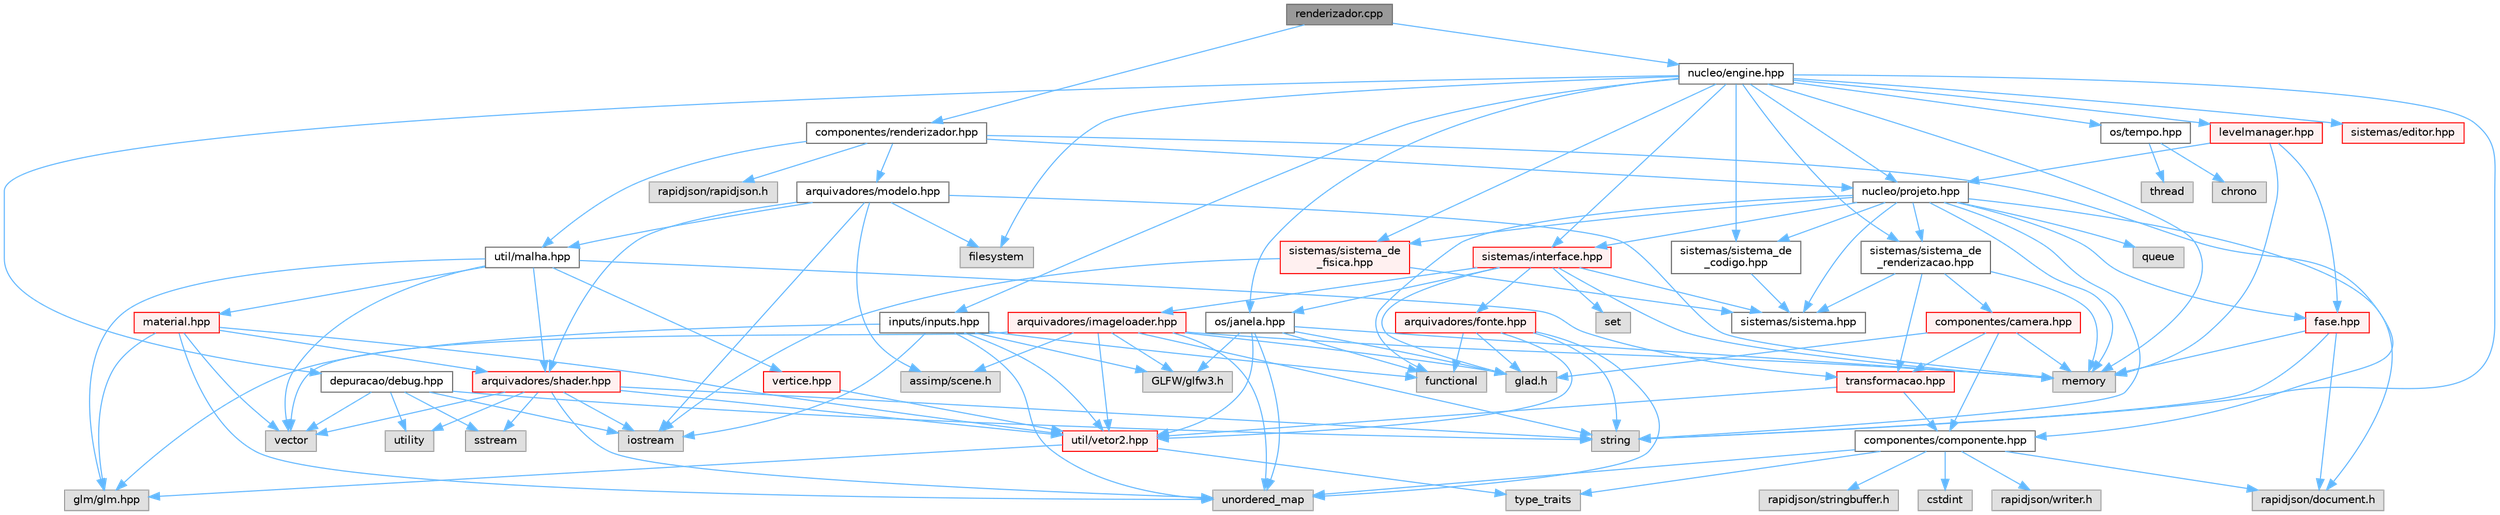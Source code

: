 digraph "renderizador.cpp"
{
 // LATEX_PDF_SIZE
  bgcolor="transparent";
  edge [fontname=Helvetica,fontsize=10,labelfontname=Helvetica,labelfontsize=10];
  node [fontname=Helvetica,fontsize=10,shape=box,height=0.2,width=0.4];
  Node1 [id="Node000001",label="renderizador.cpp",height=0.2,width=0.4,color="gray40", fillcolor="grey60", style="filled", fontcolor="black",tooltip=" "];
  Node1 -> Node2 [id="edge1_Node000001_Node000002",color="steelblue1",style="solid",tooltip=" "];
  Node2 [id="Node000002",label="componentes/renderizador.hpp",height=0.2,width=0.4,color="grey40", fillcolor="white", style="filled",URL="$renderizador_8hpp.html",tooltip=" "];
  Node2 -> Node3 [id="edge2_Node000002_Node000003",color="steelblue1",style="solid",tooltip=" "];
  Node3 [id="Node000003",label="rapidjson/rapidjson.h",height=0.2,width=0.4,color="grey60", fillcolor="#E0E0E0", style="filled",tooltip=" "];
  Node2 -> Node4 [id="edge3_Node000002_Node000004",color="steelblue1",style="solid",tooltip=" "];
  Node4 [id="Node000004",label="nucleo/projeto.hpp",height=0.2,width=0.4,color="grey40", fillcolor="white", style="filled",URL="$projeto_8hpp.html",tooltip="Classe projeto."];
  Node4 -> Node5 [id="edge4_Node000004_Node000005",color="steelblue1",style="solid",tooltip=" "];
  Node5 [id="Node000005",label="string",height=0.2,width=0.4,color="grey60", fillcolor="#E0E0E0", style="filled",tooltip=" "];
  Node4 -> Node6 [id="edge5_Node000004_Node000006",color="steelblue1",style="solid",tooltip=" "];
  Node6 [id="Node000006",label="queue",height=0.2,width=0.4,color="grey60", fillcolor="#E0E0E0", style="filled",tooltip=" "];
  Node4 -> Node7 [id="edge6_Node000004_Node000007",color="steelblue1",style="solid",tooltip=" "];
  Node7 [id="Node000007",label="functional",height=0.2,width=0.4,color="grey60", fillcolor="#E0E0E0", style="filled",tooltip=" "];
  Node4 -> Node8 [id="edge7_Node000004_Node000008",color="steelblue1",style="solid",tooltip=" "];
  Node8 [id="Node000008",label="rapidjson/document.h",height=0.2,width=0.4,color="grey60", fillcolor="#E0E0E0", style="filled",tooltip=" "];
  Node4 -> Node9 [id="edge8_Node000004_Node000009",color="steelblue1",style="solid",tooltip=" "];
  Node9 [id="Node000009",label="memory",height=0.2,width=0.4,color="grey60", fillcolor="#E0E0E0", style="filled",tooltip=" "];
  Node4 -> Node10 [id="edge9_Node000004_Node000010",color="steelblue1",style="solid",tooltip=" "];
  Node10 [id="Node000010",label="fase.hpp",height=0.2,width=0.4,color="red", fillcolor="#FFF0F0", style="filled",URL="$fase_8hpp_source.html",tooltip=" "];
  Node10 -> Node5 [id="edge10_Node000010_Node000005",color="steelblue1",style="solid",tooltip=" "];
  Node10 -> Node9 [id="edge11_Node000010_Node000009",color="steelblue1",style="solid",tooltip=" "];
  Node10 -> Node8 [id="edge12_Node000010_Node000008",color="steelblue1",style="solid",tooltip=" "];
  Node4 -> Node28 [id="edge13_Node000004_Node000028",color="steelblue1",style="solid",tooltip=" "];
  Node28 [id="Node000028",label="sistemas/sistema.hpp",height=0.2,width=0.4,color="grey40", fillcolor="white", style="filled",URL="$sistemas_2sistema_8hpp.html",tooltip=" "];
  Node4 -> Node29 [id="edge14_Node000004_Node000029",color="steelblue1",style="solid",tooltip=" "];
  Node29 [id="Node000029",label="sistemas/sistema_de\l_fisica.hpp",height=0.2,width=0.4,color="red", fillcolor="#FFF0F0", style="filled",URL="$sistema__de__fisica_8hpp.html",tooltip=" "];
  Node29 -> Node28 [id="edge15_Node000029_Node000028",color="steelblue1",style="solid",tooltip=" "];
  Node29 -> Node30 [id="edge16_Node000029_Node000030",color="steelblue1",style="solid",tooltip=" "];
  Node30 [id="Node000030",label="iostream",height=0.2,width=0.4,color="grey60", fillcolor="#E0E0E0", style="filled",tooltip=" "];
  Node4 -> Node32 [id="edge17_Node000004_Node000032",color="steelblue1",style="solid",tooltip=" "];
  Node32 [id="Node000032",label="sistemas/sistema_de\l_renderizacao.hpp",height=0.2,width=0.4,color="grey40", fillcolor="white", style="filled",URL="$sistema__de__renderizacao_8hpp.html",tooltip=" "];
  Node32 -> Node28 [id="edge18_Node000032_Node000028",color="steelblue1",style="solid",tooltip=" "];
  Node32 -> Node33 [id="edge19_Node000032_Node000033",color="steelblue1",style="solid",tooltip=" "];
  Node33 [id="Node000033",label="componentes/camera.hpp",height=0.2,width=0.4,color="red", fillcolor="#FFF0F0", style="filled",URL="$camera_8hpp_source.html",tooltip=" "];
  Node33 -> Node9 [id="edge20_Node000033_Node000009",color="steelblue1",style="solid",tooltip=" "];
  Node33 -> Node36 [id="edge21_Node000033_Node000036",color="steelblue1",style="solid",tooltip=" "];
  Node36 [id="Node000036",label="glad.h",height=0.2,width=0.4,color="grey60", fillcolor="#E0E0E0", style="filled",tooltip=" "];
  Node33 -> Node16 [id="edge22_Node000033_Node000016",color="steelblue1",style="solid",tooltip=" "];
  Node16 [id="Node000016",label="componentes/componente.hpp",height=0.2,width=0.4,color="grey40", fillcolor="white", style="filled",URL="$componente_8hpp.html",tooltip="Estrutura base para componetes."];
  Node16 -> Node12 [id="edge23_Node000016_Node000012",color="steelblue1",style="solid",tooltip=" "];
  Node12 [id="Node000012",label="unordered_map",height=0.2,width=0.4,color="grey60", fillcolor="#E0E0E0", style="filled",tooltip=" "];
  Node16 -> Node17 [id="edge24_Node000016_Node000017",color="steelblue1",style="solid",tooltip=" "];
  Node17 [id="Node000017",label="cstdint",height=0.2,width=0.4,color="grey60", fillcolor="#E0E0E0", style="filled",tooltip=" "];
  Node16 -> Node18 [id="edge25_Node000016_Node000018",color="steelblue1",style="solid",tooltip=" "];
  Node18 [id="Node000018",label="type_traits",height=0.2,width=0.4,color="grey60", fillcolor="#E0E0E0", style="filled",tooltip=" "];
  Node16 -> Node8 [id="edge26_Node000016_Node000008",color="steelblue1",style="solid",tooltip=" "];
  Node16 -> Node19 [id="edge27_Node000016_Node000019",color="steelblue1",style="solid",tooltip=" "];
  Node19 [id="Node000019",label="rapidjson/writer.h",height=0.2,width=0.4,color="grey60", fillcolor="#E0E0E0", style="filled",tooltip=" "];
  Node16 -> Node20 [id="edge28_Node000016_Node000020",color="steelblue1",style="solid",tooltip=" "];
  Node20 [id="Node000020",label="rapidjson/stringbuffer.h",height=0.2,width=0.4,color="grey60", fillcolor="#E0E0E0", style="filled",tooltip=" "];
  Node33 -> Node37 [id="edge29_Node000033_Node000037",color="steelblue1",style="solid",tooltip=" "];
  Node37 [id="Node000037",label="transformacao.hpp",height=0.2,width=0.4,color="red", fillcolor="#FFF0F0", style="filled",URL="$transformacao_8hpp.html",tooltip="Calcula a mtriz de modelo para um objeto 3d qualquer."];
  Node37 -> Node16 [id="edge30_Node000037_Node000016",color="steelblue1",style="solid",tooltip=" "];
  Node37 -> Node38 [id="edge31_Node000037_Node000038",color="steelblue1",style="solid",tooltip=" "];
  Node38 [id="Node000038",label="util/vetor2.hpp",height=0.2,width=0.4,color="red", fillcolor="#FFF0F0", style="filled",URL="$vetor2_8hpp.html",tooltip=" "];
  Node38 -> Node18 [id="edge32_Node000038_Node000018",color="steelblue1",style="solid",tooltip=" "];
  Node38 -> Node25 [id="edge33_Node000038_Node000025",color="steelblue1",style="solid",tooltip=" "];
  Node25 [id="Node000025",label="glm/glm.hpp",height=0.2,width=0.4,color="grey60", fillcolor="#E0E0E0", style="filled",tooltip=" "];
  Node32 -> Node37 [id="edge34_Node000032_Node000037",color="steelblue1",style="solid",tooltip=" "];
  Node32 -> Node9 [id="edge35_Node000032_Node000009",color="steelblue1",style="solid",tooltip=" "];
  Node4 -> Node61 [id="edge36_Node000004_Node000061",color="steelblue1",style="solid",tooltip=" "];
  Node61 [id="Node000061",label="sistemas/sistema_de\l_codigo.hpp",height=0.2,width=0.4,color="grey40", fillcolor="white", style="filled",URL="$sistema__de__codigo_8hpp.html",tooltip=" "];
  Node61 -> Node28 [id="edge37_Node000061_Node000028",color="steelblue1",style="solid",tooltip=" "];
  Node4 -> Node62 [id="edge38_Node000004_Node000062",color="steelblue1",style="solid",tooltip=" "];
  Node62 [id="Node000062",label="sistemas/interface.hpp",height=0.2,width=0.4,color="red", fillcolor="#FFF0F0", style="filled",URL="$interface_8hpp_source.html",tooltip=" "];
  Node62 -> Node36 [id="edge39_Node000062_Node000036",color="steelblue1",style="solid",tooltip=" "];
  Node62 -> Node9 [id="edge40_Node000062_Node000009",color="steelblue1",style="solid",tooltip=" "];
  Node62 -> Node63 [id="edge41_Node000062_Node000063",color="steelblue1",style="solid",tooltip=" "];
  Node63 [id="Node000063",label="set",height=0.2,width=0.4,color="grey60", fillcolor="#E0E0E0", style="filled",tooltip=" "];
  Node62 -> Node28 [id="edge42_Node000062_Node000028",color="steelblue1",style="solid",tooltip=" "];
  Node62 -> Node51 [id="edge43_Node000062_Node000051",color="steelblue1",style="solid",tooltip=" "];
  Node51 [id="Node000051",label="arquivadores/imageloader.hpp",height=0.2,width=0.4,color="red", fillcolor="#FFF0F0", style="filled",URL="$imageloader_8hpp.html",tooltip=" "];
  Node51 -> Node36 [id="edge44_Node000051_Node000036",color="steelblue1",style="solid",tooltip=" "];
  Node51 -> Node52 [id="edge45_Node000051_Node000052",color="steelblue1",style="solid",tooltip=" "];
  Node52 [id="Node000052",label="GLFW/glfw3.h",height=0.2,width=0.4,color="grey60", fillcolor="#E0E0E0", style="filled",tooltip=" "];
  Node51 -> Node5 [id="edge46_Node000051_Node000005",color="steelblue1",style="solid",tooltip=" "];
  Node51 -> Node12 [id="edge47_Node000051_Node000012",color="steelblue1",style="solid",tooltip=" "];
  Node51 -> Node54 [id="edge48_Node000051_Node000054",color="steelblue1",style="solid",tooltip=" "];
  Node54 [id="Node000054",label="assimp/scene.h",height=0.2,width=0.4,color="grey60", fillcolor="#E0E0E0", style="filled",tooltip=" "];
  Node51 -> Node49 [id="edge49_Node000051_Node000049",color="steelblue1",style="solid",tooltip=" "];
  Node49 [id="Node000049",label="vector",height=0.2,width=0.4,color="grey60", fillcolor="#E0E0E0", style="filled",tooltip=" "];
  Node51 -> Node9 [id="edge50_Node000051_Node000009",color="steelblue1",style="solid",tooltip=" "];
  Node51 -> Node38 [id="edge51_Node000051_Node000038",color="steelblue1",style="solid",tooltip=" "];
  Node62 -> Node64 [id="edge52_Node000062_Node000064",color="steelblue1",style="solid",tooltip=" "];
  Node64 [id="Node000064",label="arquivadores/fonte.hpp",height=0.2,width=0.4,color="red", fillcolor="#FFF0F0", style="filled",URL="$fonte_8hpp.html",tooltip=" "];
  Node64 -> Node36 [id="edge53_Node000064_Node000036",color="steelblue1",style="solid",tooltip=" "];
  Node64 -> Node5 [id="edge54_Node000064_Node000005",color="steelblue1",style="solid",tooltip=" "];
  Node64 -> Node12 [id="edge55_Node000064_Node000012",color="steelblue1",style="solid",tooltip=" "];
  Node64 -> Node38 [id="edge56_Node000064_Node000038",color="steelblue1",style="solid",tooltip=" "];
  Node64 -> Node7 [id="edge57_Node000064_Node000007",color="steelblue1",style="solid",tooltip=" "];
  Node62 -> Node74 [id="edge58_Node000062_Node000074",color="steelblue1",style="solid",tooltip=" "];
  Node74 [id="Node000074",label="os/janela.hpp",height=0.2,width=0.4,color="grey40", fillcolor="white", style="filled",URL="$janela_8hpp_source.html",tooltip=" "];
  Node74 -> Node7 [id="edge59_Node000074_Node000007",color="steelblue1",style="solid",tooltip=" "];
  Node74 -> Node9 [id="edge60_Node000074_Node000009",color="steelblue1",style="solid",tooltip=" "];
  Node74 -> Node12 [id="edge61_Node000074_Node000012",color="steelblue1",style="solid",tooltip=" "];
  Node74 -> Node36 [id="edge62_Node000074_Node000036",color="steelblue1",style="solid",tooltip=" "];
  Node74 -> Node52 [id="edge63_Node000074_Node000052",color="steelblue1",style="solid",tooltip=" "];
  Node74 -> Node38 [id="edge64_Node000074_Node000038",color="steelblue1",style="solid",tooltip=" "];
  Node2 -> Node57 [id="edge65_Node000002_Node000057",color="steelblue1",style="solid",tooltip=" "];
  Node57 [id="Node000057",label="util/malha.hpp",height=0.2,width=0.4,color="grey40", fillcolor="white", style="filled",URL="$malha_8hpp.html",tooltip=" "];
  Node57 -> Node49 [id="edge66_Node000057_Node000049",color="steelblue1",style="solid",tooltip=" "];
  Node57 -> Node25 [id="edge67_Node000057_Node000025",color="steelblue1",style="solid",tooltip=" "];
  Node57 -> Node58 [id="edge68_Node000057_Node000058",color="steelblue1",style="solid",tooltip=" "];
  Node58 [id="Node000058",label="material.hpp",height=0.2,width=0.4,color="red", fillcolor="#FFF0F0", style="filled",URL="$material_8hpp.html",tooltip=" "];
  Node58 -> Node12 [id="edge69_Node000058_Node000012",color="steelblue1",style="solid",tooltip=" "];
  Node58 -> Node49 [id="edge70_Node000058_Node000049",color="steelblue1",style="solid",tooltip=" "];
  Node58 -> Node46 [id="edge71_Node000058_Node000046",color="steelblue1",style="solid",tooltip=" "];
  Node46 [id="Node000046",label="arquivadores/shader.hpp",height=0.2,width=0.4,color="red", fillcolor="#FFF0F0", style="filled",URL="$shader_8hpp.html",tooltip="Gerencia os shaders GLSL."];
  Node46 -> Node5 [id="edge72_Node000046_Node000005",color="steelblue1",style="solid",tooltip=" "];
  Node46 -> Node48 [id="edge73_Node000046_Node000048",color="steelblue1",style="solid",tooltip=" "];
  Node48 [id="Node000048",label="sstream",height=0.2,width=0.4,color="grey60", fillcolor="#E0E0E0", style="filled",tooltip=" "];
  Node46 -> Node30 [id="edge74_Node000046_Node000030",color="steelblue1",style="solid",tooltip=" "];
  Node46 -> Node49 [id="edge75_Node000046_Node000049",color="steelblue1",style="solid",tooltip=" "];
  Node46 -> Node50 [id="edge76_Node000046_Node000050",color="steelblue1",style="solid",tooltip=" "];
  Node50 [id="Node000050",label="utility",height=0.2,width=0.4,color="grey60", fillcolor="#E0E0E0", style="filled",tooltip=" "];
  Node46 -> Node12 [id="edge77_Node000046_Node000012",color="steelblue1",style="solid",tooltip=" "];
  Node46 -> Node38 [id="edge78_Node000046_Node000038",color="steelblue1",style="solid",tooltip=" "];
  Node58 -> Node38 [id="edge79_Node000058_Node000038",color="steelblue1",style="solid",tooltip=" "];
  Node58 -> Node25 [id="edge80_Node000058_Node000025",color="steelblue1",style="solid",tooltip=" "];
  Node57 -> Node60 [id="edge81_Node000057_Node000060",color="steelblue1",style="solid",tooltip=" "];
  Node60 [id="Node000060",label="vertice.hpp",height=0.2,width=0.4,color="red", fillcolor="#FFF0F0", style="filled",URL="$vertice_8hpp.html",tooltip=" "];
  Node60 -> Node38 [id="edge82_Node000060_Node000038",color="steelblue1",style="solid",tooltip=" "];
  Node57 -> Node37 [id="edge83_Node000057_Node000037",color="steelblue1",style="solid",tooltip=" "];
  Node57 -> Node46 [id="edge84_Node000057_Node000046",color="steelblue1",style="solid",tooltip=" "];
  Node2 -> Node55 [id="edge85_Node000002_Node000055",color="steelblue1",style="solid",tooltip=" "];
  Node55 [id="Node000055",label="arquivadores/modelo.hpp",height=0.2,width=0.4,color="grey40", fillcolor="white", style="filled",URL="$modelo_8hpp_source.html",tooltip=" "];
  Node55 -> Node9 [id="edge86_Node000055_Node000009",color="steelblue1",style="solid",tooltip=" "];
  Node55 -> Node54 [id="edge87_Node000055_Node000054",color="steelblue1",style="solid",tooltip=" "];
  Node55 -> Node56 [id="edge88_Node000055_Node000056",color="steelblue1",style="solid",tooltip=" "];
  Node56 [id="Node000056",label="filesystem",height=0.2,width=0.4,color="grey60", fillcolor="#E0E0E0", style="filled",tooltip=" "];
  Node55 -> Node57 [id="edge89_Node000055_Node000057",color="steelblue1",style="solid",tooltip=" "];
  Node55 -> Node30 [id="edge90_Node000055_Node000030",color="steelblue1",style="solid",tooltip=" "];
  Node55 -> Node46 [id="edge91_Node000055_Node000046",color="steelblue1",style="solid",tooltip=" "];
  Node2 -> Node16 [id="edge92_Node000002_Node000016",color="steelblue1",style="solid",tooltip=" "];
  Node1 -> Node75 [id="edge93_Node000001_Node000075",color="steelblue1",style="solid",tooltip=" "];
  Node75 [id="Node000075",label="nucleo/engine.hpp",height=0.2,width=0.4,color="grey40", fillcolor="white", style="filled",URL="$engine_8hpp.html",tooltip=" "];
  Node75 -> Node5 [id="edge94_Node000075_Node000005",color="steelblue1",style="solid",tooltip=" "];
  Node75 -> Node9 [id="edge95_Node000075_Node000009",color="steelblue1",style="solid",tooltip=" "];
  Node75 -> Node56 [id="edge96_Node000075_Node000056",color="steelblue1",style="solid",tooltip=" "];
  Node75 -> Node76 [id="edge97_Node000075_Node000076",color="steelblue1",style="solid",tooltip=" "];
  Node76 [id="Node000076",label="depuracao/debug.hpp",height=0.2,width=0.4,color="grey40", fillcolor="white", style="filled",URL="$debug_8hpp.html",tooltip=" "];
  Node76 -> Node49 [id="edge98_Node000076_Node000049",color="steelblue1",style="solid",tooltip=" "];
  Node76 -> Node50 [id="edge99_Node000076_Node000050",color="steelblue1",style="solid",tooltip=" "];
  Node76 -> Node5 [id="edge100_Node000076_Node000005",color="steelblue1",style="solid",tooltip=" "];
  Node76 -> Node30 [id="edge101_Node000076_Node000030",color="steelblue1",style="solid",tooltip=" "];
  Node76 -> Node48 [id="edge102_Node000076_Node000048",color="steelblue1",style="solid",tooltip=" "];
  Node75 -> Node74 [id="edge103_Node000075_Node000074",color="steelblue1",style="solid",tooltip=" "];
  Node75 -> Node77 [id="edge104_Node000075_Node000077",color="steelblue1",style="solid",tooltip=" "];
  Node77 [id="Node000077",label="os/tempo.hpp",height=0.2,width=0.4,color="grey40", fillcolor="white", style="filled",URL="$tempo_8hpp.html",tooltip="Inicia e gerencia o tempo."];
  Node77 -> Node78 [id="edge105_Node000077_Node000078",color="steelblue1",style="solid",tooltip=" "];
  Node78 [id="Node000078",label="thread",height=0.2,width=0.4,color="grey60", fillcolor="#E0E0E0", style="filled",tooltip=" "];
  Node77 -> Node79 [id="edge106_Node000077_Node000079",color="steelblue1",style="solid",tooltip=" "];
  Node79 [id="Node000079",label="chrono",height=0.2,width=0.4,color="grey60", fillcolor="#E0E0E0", style="filled",tooltip=" "];
  Node75 -> Node67 [id="edge107_Node000075_Node000067",color="steelblue1",style="solid",tooltip=" "];
  Node67 [id="Node000067",label="inputs/inputs.hpp",height=0.2,width=0.4,color="grey40", fillcolor="white", style="filled",URL="$inputs_8hpp.html",tooltip=" "];
  Node67 -> Node52 [id="edge108_Node000067_Node000052",color="steelblue1",style="solid",tooltip=" "];
  Node67 -> Node30 [id="edge109_Node000067_Node000030",color="steelblue1",style="solid",tooltip=" "];
  Node67 -> Node12 [id="edge110_Node000067_Node000012",color="steelblue1",style="solid",tooltip=" "];
  Node67 -> Node7 [id="edge111_Node000067_Node000007",color="steelblue1",style="solid",tooltip=" "];
  Node67 -> Node25 [id="edge112_Node000067_Node000025",color="steelblue1",style="solid",tooltip=" "];
  Node67 -> Node38 [id="edge113_Node000067_Node000038",color="steelblue1",style="solid",tooltip=" "];
  Node75 -> Node32 [id="edge114_Node000075_Node000032",color="steelblue1",style="solid",tooltip=" "];
  Node75 -> Node62 [id="edge115_Node000075_Node000062",color="steelblue1",style="solid",tooltip=" "];
  Node75 -> Node61 [id="edge116_Node000075_Node000061",color="steelblue1",style="solid",tooltip=" "];
  Node75 -> Node29 [id="edge117_Node000075_Node000029",color="steelblue1",style="solid",tooltip=" "];
  Node75 -> Node80 [id="edge118_Node000075_Node000080",color="steelblue1",style="solid",tooltip=" "];
  Node80 [id="Node000080",label="levelmanager.hpp",height=0.2,width=0.4,color="red", fillcolor="#FFF0F0", style="filled",URL="$levelmanager_8hpp.html",tooltip="Gerencia as fases."];
  Node80 -> Node10 [id="edge119_Node000080_Node000010",color="steelblue1",style="solid",tooltip=" "];
  Node80 -> Node4 [id="edge120_Node000080_Node000004",color="steelblue1",style="solid",tooltip=" "];
  Node80 -> Node9 [id="edge121_Node000080_Node000009",color="steelblue1",style="solid",tooltip=" "];
  Node75 -> Node4 [id="edge122_Node000075_Node000004",color="steelblue1",style="solid",tooltip=" "];
  Node75 -> Node82 [id="edge123_Node000075_Node000082",color="steelblue1",style="solid",tooltip=" "];
  Node82 [id="Node000082",label="sistemas/editor.hpp",height=0.2,width=0.4,color="red", fillcolor="#FFF0F0", style="filled",URL="$editor_8hpp.html",tooltip=" "];
}
